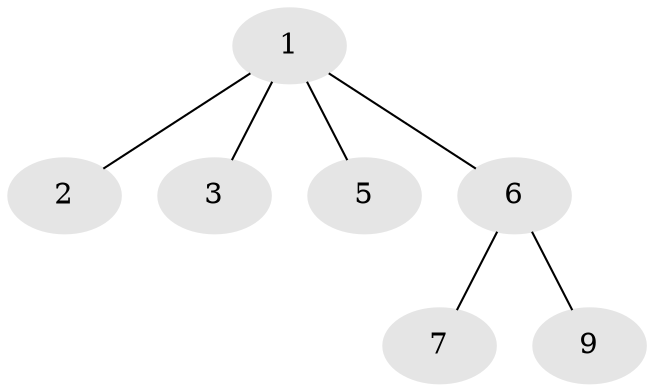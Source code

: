 // Generated by graph-tools (version 1.1) at 2025/46/06/23/25 19:46:54]
// undirected, 7 vertices, 6 edges
graph export_dot {
graph [start="1"]
  node [color=gray90,style=filled];
  1 [super="4"];
  2;
  3;
  5;
  6 [super="8+10"];
  7;
  9;
  1 -- 2 [weight=1];
  1 -- 3 [weight=1];
  1 -- 5 [weight=1];
  1 -- 6 [weight=1];
  6 -- 7 [weight=1];
  6 -- 9 [weight=1];
}
